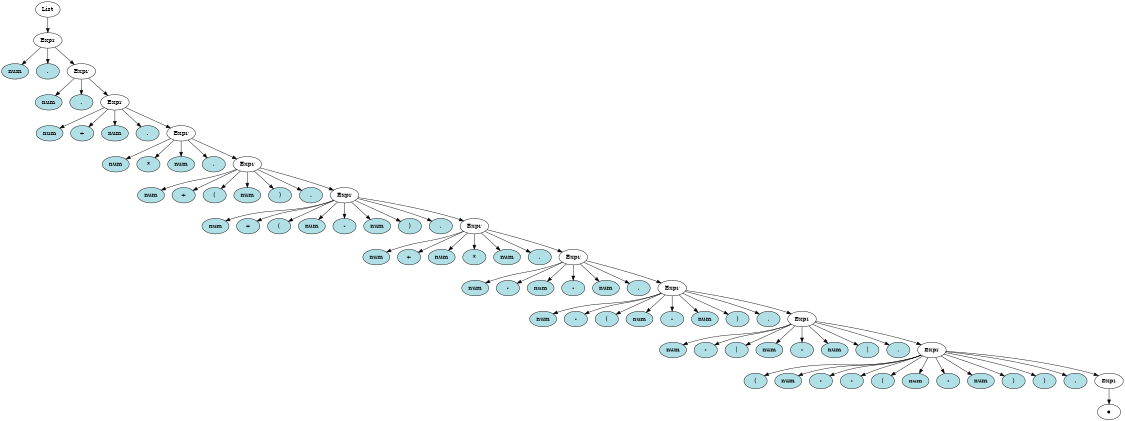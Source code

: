 digraph G { page="8.5,11"; size="7.5, 10"
	"List1" [label="List"]
	"Expr2" [label="Expr"]
	"List1" -> "Expr2"
	"num3" [label="num",style=filled,fillcolor=powderblue]
	"Expr2" -> "num3"
	".4" [label=".",style=filled,fillcolor=powderblue]
	"Expr2" -> ".4"
	"Expr5" [label="Expr"]
	"Expr2" -> "Expr5"
	"num6" [label="num",style=filled,fillcolor=powderblue]
	"Expr5" -> "num6"
	".7" [label=".",style=filled,fillcolor=powderblue]
	"Expr5" -> ".7"
	"Expr8" [label="Expr"]
	"Expr5" -> "Expr8"
	"num9" [label="num",style=filled,fillcolor=powderblue]
	"Expr8" -> "num9"
	"+10" [label="+",style=filled,fillcolor=powderblue]
	"Expr8" -> "+10"
	"num11" [label="num",style=filled,fillcolor=powderblue]
	"Expr8" -> "num11"
	".12" [label=".",style=filled,fillcolor=powderblue]
	"Expr8" -> ".12"
	"Expr13" [label="Expr"]
	"Expr8" -> "Expr13"
	"num14" [label="num",style=filled,fillcolor=powderblue]
	"Expr13" -> "num14"
	"*15" [label="*",style=filled,fillcolor=powderblue]
	"Expr13" -> "*15"
	"num16" [label="num",style=filled,fillcolor=powderblue]
	"Expr13" -> "num16"
	".17" [label=".",style=filled,fillcolor=powderblue]
	"Expr13" -> ".17"
	"Expr18" [label="Expr"]
	"Expr13" -> "Expr18"
	"num19" [label="num",style=filled,fillcolor=powderblue]
	"Expr18" -> "num19"
	"+20" [label="+",style=filled,fillcolor=powderblue]
	"Expr18" -> "+20"
	"(21" [label="(",style=filled,fillcolor=powderblue]
	"Expr18" -> "(21"
	"num22" [label="num",style=filled,fillcolor=powderblue]
	"Expr18" -> "num22"
	")23" [label=")",style=filled,fillcolor=powderblue]
	"Expr18" -> ")23"
	".24" [label=".",style=filled,fillcolor=powderblue]
	"Expr18" -> ".24"
	"Expr25" [label="Expr"]
	"Expr18" -> "Expr25"
	"num26" [label="num",style=filled,fillcolor=powderblue]
	"Expr25" -> "num26"
	"+27" [label="+",style=filled,fillcolor=powderblue]
	"Expr25" -> "+27"
	"(28" [label="(",style=filled,fillcolor=powderblue]
	"Expr25" -> "(28"
	"num29" [label="num",style=filled,fillcolor=powderblue]
	"Expr25" -> "num29"
	"-30" [label="-",style=filled,fillcolor=powderblue]
	"Expr25" -> "-30"
	"num31" [label="num",style=filled,fillcolor=powderblue]
	"Expr25" -> "num31"
	")32" [label=")",style=filled,fillcolor=powderblue]
	"Expr25" -> ")32"
	".33" [label=".",style=filled,fillcolor=powderblue]
	"Expr25" -> ".33"
	"Expr34" [label="Expr"]
	"Expr25" -> "Expr34"
	"num35" [label="num",style=filled,fillcolor=powderblue]
	"Expr34" -> "num35"
	"+36" [label="+",style=filled,fillcolor=powderblue]
	"Expr34" -> "+36"
	"num37" [label="num",style=filled,fillcolor=powderblue]
	"Expr34" -> "num37"
	"*38" [label="*",style=filled,fillcolor=powderblue]
	"Expr34" -> "*38"
	"num39" [label="num",style=filled,fillcolor=powderblue]
	"Expr34" -> "num39"
	".40" [label=".",style=filled,fillcolor=powderblue]
	"Expr34" -> ".40"
	"Expr41" [label="Expr"]
	"Expr34" -> "Expr41"
	"num42" [label="num",style=filled,fillcolor=powderblue]
	"Expr41" -> "num42"
	"-43" [label="-",style=filled,fillcolor=powderblue]
	"Expr41" -> "-43"
	"num44" [label="num",style=filled,fillcolor=powderblue]
	"Expr41" -> "num44"
	"-45" [label="-",style=filled,fillcolor=powderblue]
	"Expr41" -> "-45"
	"num46" [label="num",style=filled,fillcolor=powderblue]
	"Expr41" -> "num46"
	".47" [label=".",style=filled,fillcolor=powderblue]
	"Expr41" -> ".47"
	"Expr48" [label="Expr"]
	"Expr41" -> "Expr48"
	"num49" [label="num",style=filled,fillcolor=powderblue]
	"Expr48" -> "num49"
	"-50" [label="-",style=filled,fillcolor=powderblue]
	"Expr48" -> "-50"
	"(51" [label="(",style=filled,fillcolor=powderblue]
	"Expr48" -> "(51"
	"num52" [label="num",style=filled,fillcolor=powderblue]
	"Expr48" -> "num52"
	"-53" [label="-",style=filled,fillcolor=powderblue]
	"Expr48" -> "-53"
	"num54" [label="num",style=filled,fillcolor=powderblue]
	"Expr48" -> "num54"
	")55" [label=")",style=filled,fillcolor=powderblue]
	"Expr48" -> ")55"
	".56" [label=".",style=filled,fillcolor=powderblue]
	"Expr48" -> ".56"
	"Expr57" [label="Expr"]
	"Expr48" -> "Expr57"
	"num58" [label="num",style=filled,fillcolor=powderblue]
	"Expr57" -> "num58"
	"-59" [label="-",style=filled,fillcolor=powderblue]
	"Expr57" -> "-59"
	"|60" [label="|",style=filled,fillcolor=powderblue]
	"Expr57" -> "|60"
	"num61" [label="num",style=filled,fillcolor=powderblue]
	"Expr57" -> "num61"
	"-62" [label="-",style=filled,fillcolor=powderblue]
	"Expr57" -> "-62"
	"num63" [label="num",style=filled,fillcolor=powderblue]
	"Expr57" -> "num63"
	"|64" [label="|",style=filled,fillcolor=powderblue]
	"Expr57" -> "|64"
	".65" [label=".",style=filled,fillcolor=powderblue]
	"Expr57" -> ".65"
	"Expr66" [label="Expr"]
	"Expr57" -> "Expr66"
	"(67" [label="(",style=filled,fillcolor=powderblue]
	"Expr66" -> "(67"
	"num68" [label="num",style=filled,fillcolor=powderblue]
	"Expr66" -> "num68"
	"-69" [label="-",style=filled,fillcolor=powderblue]
	"Expr66" -> "-69"
	"-70" [label="-",style=filled,fillcolor=powderblue]
	"Expr66" -> "-70"
	"(71" [label="(",style=filled,fillcolor=powderblue]
	"Expr66" -> "(71"
	"num72" [label="num",style=filled,fillcolor=powderblue]
	"Expr66" -> "num72"
	"-73" [label="-",style=filled,fillcolor=powderblue]
	"Expr66" -> "-73"
	"num74" [label="num",style=filled,fillcolor=powderblue]
	"Expr66" -> "num74"
	")75" [label=")",style=filled,fillcolor=powderblue]
	"Expr66" -> ")75"
	")76" [label=")",style=filled,fillcolor=powderblue]
	"Expr66" -> ")76"
	".77" [label=".",style=filled,fillcolor=powderblue]
	"Expr66" -> ".77"
	"Expr78" [label="Expr"]
	"Expr66" -> "Expr78"
	"e79" [label="e"]
	"Expr78" -> "e79"
}
